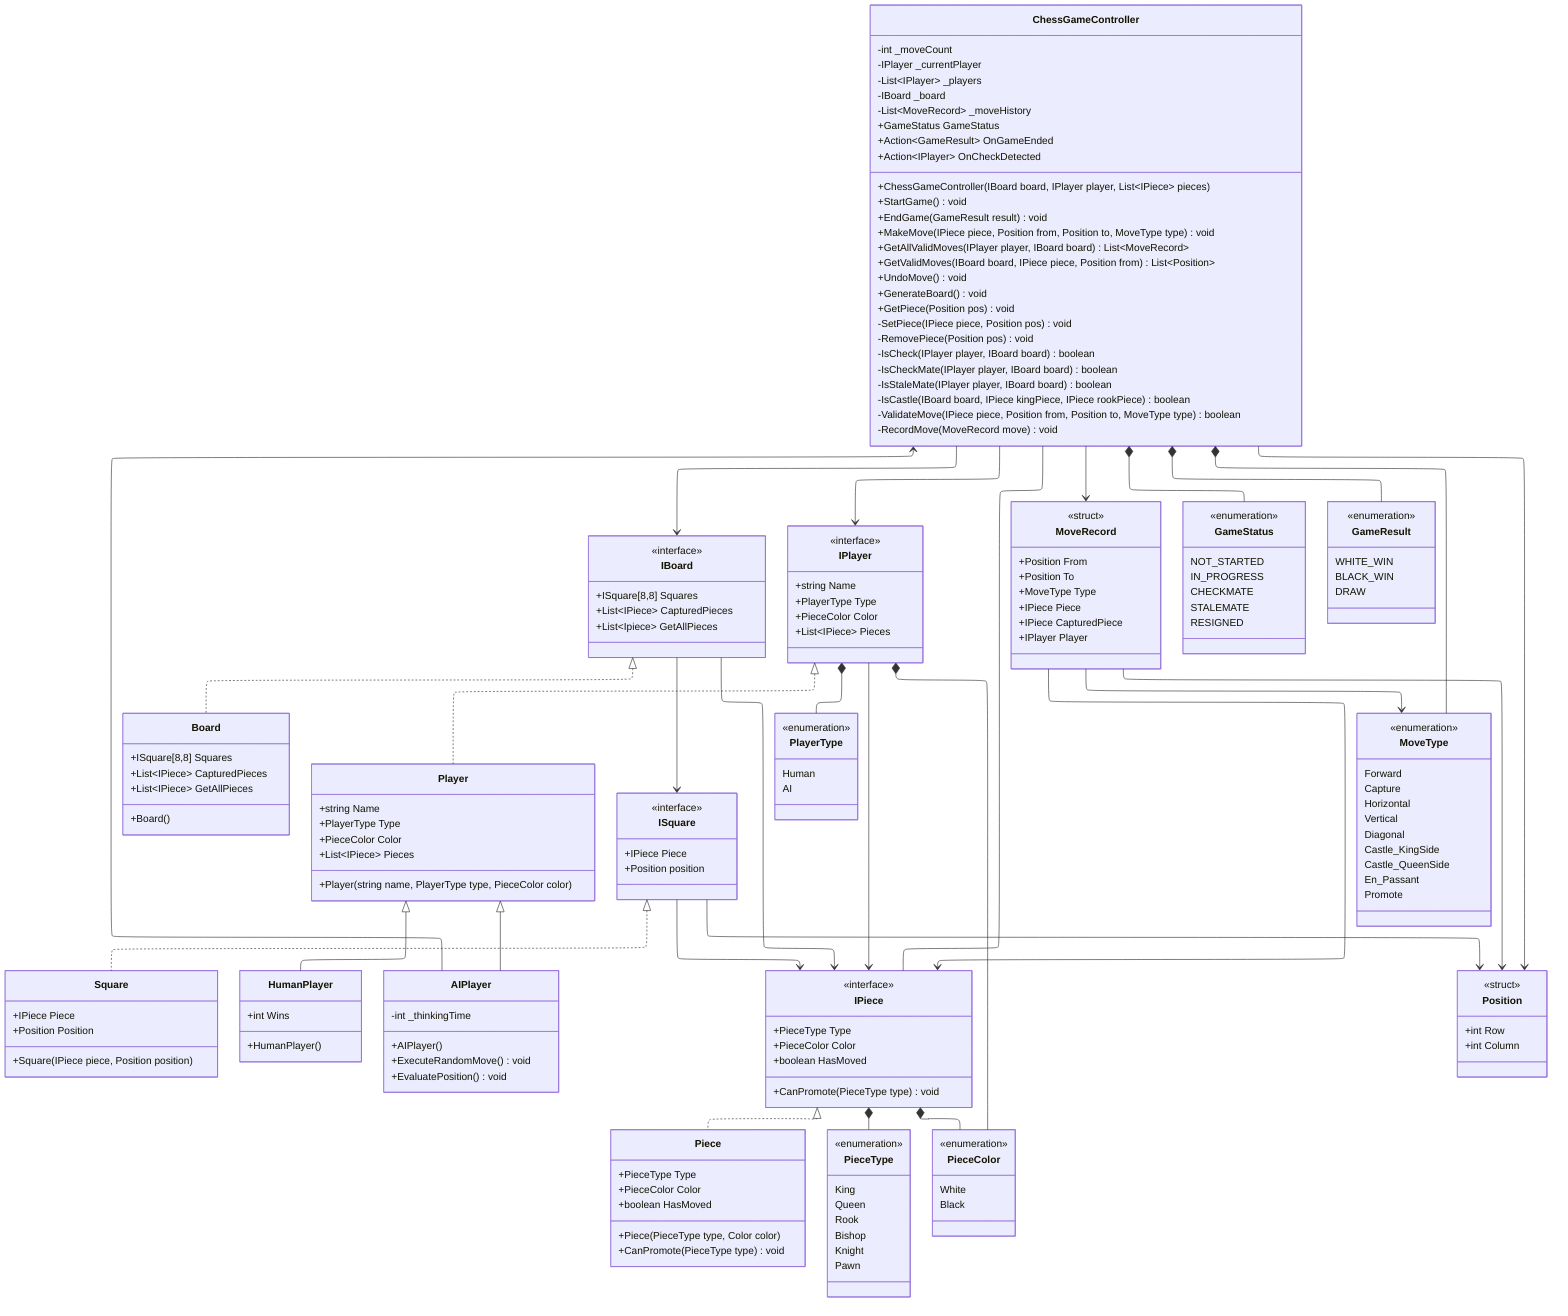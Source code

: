 ---
config:
    layout: elk
---
classDiagram
    class ChessGameController {
        -int _moveCount
        -IPlayer _currentPlayer
        -List~IPlayer~ _players
        -IBoard _board
        -List~MoveRecord~ _moveHistory
        +GameStatus GameStatus
        +Action~GameResult~ OnGameEnded
        +Action~IPlayer~ OnCheckDetected
        +ChessGameController(IBoard board, IPlayer player, List~IPiece~ pieces)
        +StartGame() void
        +EndGame(GameResult result) void
        +MakeMove(IPiece piece, Position from, Position to, MoveType type) void
        +GetAllValidMoves(IPlayer player, IBoard board) List~MoveRecord~
        +GetValidMoves(IBoard board, IPiece piece, Position from) List~Position~
        +UndoMove() void
        +GenerateBoard() void
        +GetPiece(Position pos) void
        -SetPiece(IPiece piece, Position pos) void
        -RemovePiece(Position pos) void
        -IsCheck(IPlayer player, IBoard board) boolean
        -IsCheckMate(IPlayer player, IBoard board) boolean
        -IsStaleMate(IPlayer player, IBoard board) boolean
        -IsCastle(IBoard board, IPiece kingPiece, IPiece rookPiece) boolean
        -ValidateMove(IPiece piece, Position from, Position to, MoveType type) boolean
        -RecordMove(MoveRecord move) void
    }

    class Board {
        +ISquare[8,8] Squares
        +List~IPiece~ CapturedPieces
        +List~IPiece~ GetAllPieces
        +Board()
    }

    class Square {
        +IPiece Piece
        +Position Position
        +Square(IPiece piece, Position position)
    }

    class Piece {
        +PieceType Type
        +PieceColor Color
        +boolean HasMoved
        +Piece(PieceType type, Color color)
        +CanPromote(PieceType type) void
    }

    class Player {
        +string Name
        +PlayerType Type
        +PieceColor Color
        +List~IPiece~ Pieces
        +Player(string name, PlayerType type, PieceColor color)
    }

    class HumanPlayer {
        +int Wins
        +HumanPlayer()
    }

    class AIPlayer {
        -int _thinkingTime
        +AIPlayer()
        +ExecuteRandomMove() void
        +EvaluatePosition() void
    }

    class IPiece {
        <<interface>>
        +PieceType Type
        +PieceColor Color
        +boolean HasMoved
        +CanPromote(PieceType type) void
    }

    class ISquare {
        <<interface>>
        +IPiece Piece
        +Position position
    }

    class IBoard {
        <<interface>>
        +ISquare[8,8] Squares
        +List~IPiece~ CapturedPieces
        +List~Ipiece~ GetAllPieces
    }

    class IPlayer {
        <<interface>>
        +string Name
        +PlayerType Type
        +PieceColor Color
        +List~IPiece~ Pieces
    }

    class Position {
        <<struct>>
        +int Row
        +int Column
    }

    class MoveRecord {
        <<struct>>
        +Position From
        +Position To
        +MoveType Type
        +IPiece Piece
        +IPiece CapturedPiece
        +IPlayer Player
    }

    class PieceType {
        <<enumeration>>
        King
        Queen
        Rook
        Bishop
        Knight
        Pawn
    }

    class PieceColor {
        <<enumeration>>
        White
        Black
    }

    class PlayerType {
        <<enumeration>>
        Human
        AI
    }

    class GameStatus {
        <<enumeration>>
        NOT_STARTED
        IN_PROGRESS
        CHECKMATE
        STALEMATE
        RESIGNED
    }

    class GameResult {
        <<enumeration>>
        WHITE_WIN
        BLACK_WIN
        DRAW
    }

    class MoveType {
        <<enumeration>>
        Forward
        Capture
        Horizontal
        Vertical
        Diagonal
        Castle_KingSide
        Castle_QueenSide
        En_Passant
        Promote
    }

    IPiece <|.. Piece
    IPiece *-- PieceType
    IPiece *-- PieceColor

    ISquare <|.. Square
    ISquare --> Position
    ISquare --> IPiece

    IBoard <|.. Board
    IBoard --> IPiece
    IBoard --> ISquare

    IPlayer <|.. Player
    IPlayer *-- PlayerType
    IPlayer *-- PieceColor
    IPlayer --> IPiece
    Player <|-- HumanPlayer
    Player <|-- AIPlayer

    MoveRecord --> Position
    MoveRecord --> MoveType
    MoveRecord --> IPiece

    ChessGameController *-- GameStatus
    ChessGameController --> IPlayer
    ChessGameController *-- GameResult
    ChessGameController --> IBoard
    ChessGameController -- IPiece
    ChessGameController *-- MoveType
    ChessGameController --> Position
    ChessGameController --> MoveRecord
    ChessGameController <-- AIPlayer
